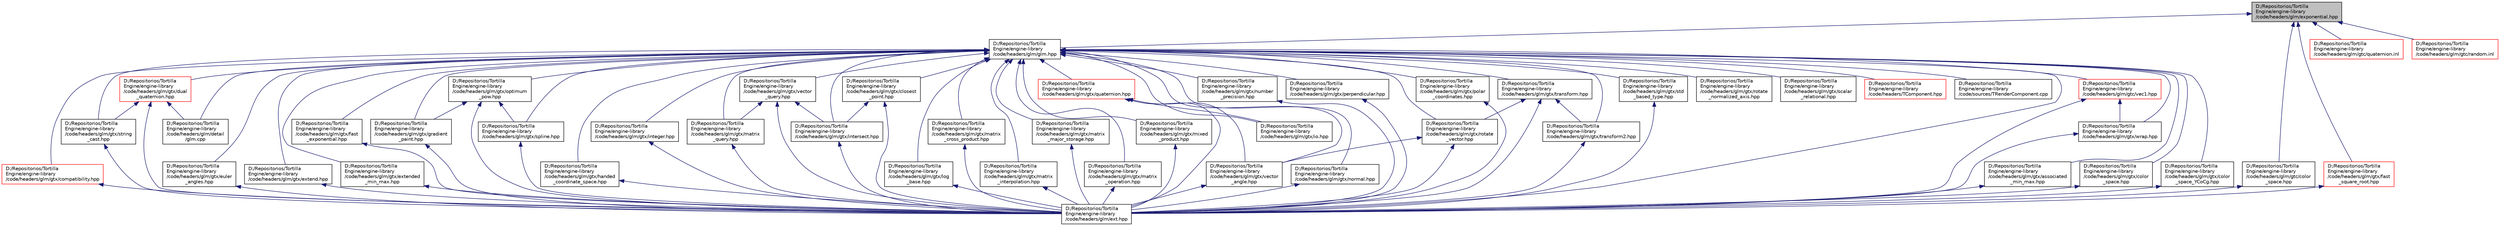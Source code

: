 digraph "D:/Repositorios/TortillaEngine/engine-library/code/headers/glm/exponential.hpp"
{
 // LATEX_PDF_SIZE
  edge [fontname="Helvetica",fontsize="10",labelfontname="Helvetica",labelfontsize="10"];
  node [fontname="Helvetica",fontsize="10",shape=record];
  Node1 [label="D:/Repositorios/Tortilla\lEngine/engine-library\l/code/headers/glm/exponential.hpp",height=0.2,width=0.4,color="black", fillcolor="grey75", style="filled", fontcolor="black",tooltip=" "];
  Node1 -> Node2 [dir="back",color="midnightblue",fontsize="10",style="solid",fontname="Helvetica"];
  Node2 [label="D:/Repositorios/Tortilla\lEngine/engine-library\l/code/headers/glm/glm.hpp",height=0.2,width=0.4,color="black", fillcolor="white", style="filled",URL="$glm_8hpp.html",tooltip=" "];
  Node2 -> Node3 [dir="back",color="midnightblue",fontsize="10",style="solid",fontname="Helvetica"];
  Node3 [label="D:/Repositorios/Tortilla\lEngine/engine-library\l/code/headers/glm/detail\l/glm.cpp",height=0.2,width=0.4,color="black", fillcolor="white", style="filled",URL="$glm_8cpp.html",tooltip=" "];
  Node2 -> Node4 [dir="back",color="midnightblue",fontsize="10",style="solid",fontname="Helvetica"];
  Node4 [label="D:/Repositorios/Tortilla\lEngine/engine-library\l/code/headers/glm/ext.hpp",height=0.2,width=0.4,color="black", fillcolor="white", style="filled",URL="$ext_8hpp.html",tooltip=" "];
  Node2 -> Node5 [dir="back",color="midnightblue",fontsize="10",style="solid",fontname="Helvetica"];
  Node5 [label="D:/Repositorios/Tortilla\lEngine/engine-library\l/code/headers/glm/gtc/vec1.hpp",height=0.2,width=0.4,color="red", fillcolor="white", style="filled",URL="$vec1_8hpp.html",tooltip=" "];
  Node5 -> Node4 [dir="back",color="midnightblue",fontsize="10",style="solid",fontname="Helvetica"];
  Node5 -> Node11 [dir="back",color="midnightblue",fontsize="10",style="solid",fontname="Helvetica"];
  Node11 [label="D:/Repositorios/Tortilla\lEngine/engine-library\l/code/headers/glm/gtx/wrap.hpp",height=0.2,width=0.4,color="black", fillcolor="white", style="filled",URL="$wrap_8hpp.html",tooltip=" "];
  Node11 -> Node4 [dir="back",color="midnightblue",fontsize="10",style="solid",fontname="Helvetica"];
  Node2 -> Node16 [dir="back",color="midnightblue",fontsize="10",style="solid",fontname="Helvetica"];
  Node16 [label="D:/Repositorios/Tortilla\lEngine/engine-library\l/code/headers/glm/gtx/associated\l_min_max.hpp",height=0.2,width=0.4,color="black", fillcolor="white", style="filled",URL="$associated__min__max_8hpp.html",tooltip=" "];
  Node16 -> Node4 [dir="back",color="midnightblue",fontsize="10",style="solid",fontname="Helvetica"];
  Node2 -> Node17 [dir="back",color="midnightblue",fontsize="10",style="solid",fontname="Helvetica"];
  Node17 [label="D:/Repositorios/Tortilla\lEngine/engine-library\l/code/headers/glm/gtx/closest\l_point.hpp",height=0.2,width=0.4,color="black", fillcolor="white", style="filled",URL="$closest__point_8hpp.html",tooltip=" "];
  Node17 -> Node4 [dir="back",color="midnightblue",fontsize="10",style="solid",fontname="Helvetica"];
  Node17 -> Node18 [dir="back",color="midnightblue",fontsize="10",style="solid",fontname="Helvetica"];
  Node18 [label="D:/Repositorios/Tortilla\lEngine/engine-library\l/code/headers/glm/gtx/intersect.hpp",height=0.2,width=0.4,color="black", fillcolor="white", style="filled",URL="$intersect_8hpp.html",tooltip=" "];
  Node18 -> Node4 [dir="back",color="midnightblue",fontsize="10",style="solid",fontname="Helvetica"];
  Node2 -> Node19 [dir="back",color="midnightblue",fontsize="10",style="solid",fontname="Helvetica"];
  Node19 [label="D:/Repositorios/Tortilla\lEngine/engine-library\l/code/headers/glm/gtx/color\l_space.hpp",height=0.2,width=0.4,color="black", fillcolor="white", style="filled",URL="$gtx_2color__space_8hpp.html",tooltip=" "];
  Node19 -> Node4 [dir="back",color="midnightblue",fontsize="10",style="solid",fontname="Helvetica"];
  Node2 -> Node20 [dir="back",color="midnightblue",fontsize="10",style="solid",fontname="Helvetica"];
  Node20 [label="D:/Repositorios/Tortilla\lEngine/engine-library\l/code/headers/glm/gtx/color\l_space_YCoCg.hpp",height=0.2,width=0.4,color="black", fillcolor="white", style="filled",URL="$color__space___y_co_cg_8hpp.html",tooltip=" "];
  Node20 -> Node4 [dir="back",color="midnightblue",fontsize="10",style="solid",fontname="Helvetica"];
  Node2 -> Node21 [dir="back",color="midnightblue",fontsize="10",style="solid",fontname="Helvetica"];
  Node21 [label="D:/Repositorios/Tortilla\lEngine/engine-library\l/code/headers/glm/gtx/compatibility.hpp",height=0.2,width=0.4,color="red", fillcolor="white", style="filled",URL="$compatibility_8hpp.html",tooltip=" "];
  Node21 -> Node4 [dir="back",color="midnightblue",fontsize="10",style="solid",fontname="Helvetica"];
  Node2 -> Node24 [dir="back",color="midnightblue",fontsize="10",style="solid",fontname="Helvetica"];
  Node24 [label="D:/Repositorios/Tortilla\lEngine/engine-library\l/code/headers/glm/gtx/dual\l_quaternion.hpp",height=0.2,width=0.4,color="red", fillcolor="white", style="filled",URL="$dual__quaternion_8hpp.html",tooltip=" "];
  Node24 -> Node3 [dir="back",color="midnightblue",fontsize="10",style="solid",fontname="Helvetica"];
  Node24 -> Node4 [dir="back",color="midnightblue",fontsize="10",style="solid",fontname="Helvetica"];
  Node24 -> Node9 [dir="back",color="midnightblue",fontsize="10",style="solid",fontname="Helvetica"];
  Node9 [label="D:/Repositorios/Tortilla\lEngine/engine-library\l/code/headers/glm/gtx/string\l_cast.hpp",height=0.2,width=0.4,color="black", fillcolor="white", style="filled",URL="$string__cast_8hpp.html",tooltip=" "];
  Node9 -> Node4 [dir="back",color="midnightblue",fontsize="10",style="solid",fontname="Helvetica"];
  Node2 -> Node23 [dir="back",color="midnightblue",fontsize="10",style="solid",fontname="Helvetica"];
  Node23 [label="D:/Repositorios/Tortilla\lEngine/engine-library\l/code/headers/glm/gtx/euler\l_angles.hpp",height=0.2,width=0.4,color="black", fillcolor="white", style="filled",URL="$euler__angles_8hpp.html",tooltip=" "];
  Node23 -> Node4 [dir="back",color="midnightblue",fontsize="10",style="solid",fontname="Helvetica"];
  Node2 -> Node28 [dir="back",color="midnightblue",fontsize="10",style="solid",fontname="Helvetica"];
  Node28 [label="D:/Repositorios/Tortilla\lEngine/engine-library\l/code/headers/glm/gtx/extend.hpp",height=0.2,width=0.4,color="black", fillcolor="white", style="filled",URL="$extend_8hpp.html",tooltip=" "];
  Node28 -> Node4 [dir="back",color="midnightblue",fontsize="10",style="solid",fontname="Helvetica"];
  Node2 -> Node29 [dir="back",color="midnightblue",fontsize="10",style="solid",fontname="Helvetica"];
  Node29 [label="D:/Repositorios/Tortilla\lEngine/engine-library\l/code/headers/glm/gtx/extended\l_min_max.hpp",height=0.2,width=0.4,color="black", fillcolor="white", style="filled",URL="$extended__min__max_8hpp.html",tooltip=" "];
  Node29 -> Node4 [dir="back",color="midnightblue",fontsize="10",style="solid",fontname="Helvetica"];
  Node2 -> Node30 [dir="back",color="midnightblue",fontsize="10",style="solid",fontname="Helvetica"];
  Node30 [label="D:/Repositorios/Tortilla\lEngine/engine-library\l/code/headers/glm/gtx/fast\l_exponential.hpp",height=0.2,width=0.4,color="black", fillcolor="white", style="filled",URL="$fast__exponential_8hpp.html",tooltip=" "];
  Node30 -> Node4 [dir="back",color="midnightblue",fontsize="10",style="solid",fontname="Helvetica"];
  Node2 -> Node31 [dir="back",color="midnightblue",fontsize="10",style="solid",fontname="Helvetica"];
  Node31 [label="D:/Repositorios/Tortilla\lEngine/engine-library\l/code/headers/glm/gtx/gradient\l_paint.hpp",height=0.2,width=0.4,color="black", fillcolor="white", style="filled",URL="$gradient__paint_8hpp.html",tooltip=" "];
  Node31 -> Node4 [dir="back",color="midnightblue",fontsize="10",style="solid",fontname="Helvetica"];
  Node2 -> Node32 [dir="back",color="midnightblue",fontsize="10",style="solid",fontname="Helvetica"];
  Node32 [label="D:/Repositorios/Tortilla\lEngine/engine-library\l/code/headers/glm/gtx/optimum\l_pow.hpp",height=0.2,width=0.4,color="black", fillcolor="white", style="filled",URL="$optimum__pow_8hpp.html",tooltip=" "];
  Node32 -> Node31 [dir="back",color="midnightblue",fontsize="10",style="solid",fontname="Helvetica"];
  Node32 -> Node4 [dir="back",color="midnightblue",fontsize="10",style="solid",fontname="Helvetica"];
  Node32 -> Node33 [dir="back",color="midnightblue",fontsize="10",style="solid",fontname="Helvetica"];
  Node33 [label="D:/Repositorios/Tortilla\lEngine/engine-library\l/code/headers/glm/gtx/spline.hpp",height=0.2,width=0.4,color="black", fillcolor="white", style="filled",URL="$spline_8hpp.html",tooltip=" "];
  Node33 -> Node4 [dir="back",color="midnightblue",fontsize="10",style="solid",fontname="Helvetica"];
  Node2 -> Node34 [dir="back",color="midnightblue",fontsize="10",style="solid",fontname="Helvetica"];
  Node34 [label="D:/Repositorios/Tortilla\lEngine/engine-library\l/code/headers/glm/gtx/handed\l_coordinate_space.hpp",height=0.2,width=0.4,color="black", fillcolor="white", style="filled",URL="$handed__coordinate__space_8hpp.html",tooltip=" "];
  Node34 -> Node4 [dir="back",color="midnightblue",fontsize="10",style="solid",fontname="Helvetica"];
  Node2 -> Node35 [dir="back",color="midnightblue",fontsize="10",style="solid",fontname="Helvetica"];
  Node35 [label="D:/Repositorios/Tortilla\lEngine/engine-library\l/code/headers/glm/gtx/integer.hpp",height=0.2,width=0.4,color="black", fillcolor="white", style="filled",URL="$gtx_2integer_8hpp.html",tooltip=" "];
  Node35 -> Node4 [dir="back",color="midnightblue",fontsize="10",style="solid",fontname="Helvetica"];
  Node2 -> Node18 [dir="back",color="midnightblue",fontsize="10",style="solid",fontname="Helvetica"];
  Node2 -> Node36 [dir="back",color="midnightblue",fontsize="10",style="solid",fontname="Helvetica"];
  Node36 [label="D:/Repositorios/Tortilla\lEngine/engine-library\l/code/headers/glm/gtx/vector\l_query.hpp",height=0.2,width=0.4,color="black", fillcolor="white", style="filled",URL="$vector__query_8hpp.html",tooltip=" "];
  Node36 -> Node18 [dir="back",color="midnightblue",fontsize="10",style="solid",fontname="Helvetica"];
  Node36 -> Node37 [dir="back",color="midnightblue",fontsize="10",style="solid",fontname="Helvetica"];
  Node37 [label="D:/Repositorios/Tortilla\lEngine/engine-library\l/code/headers/glm/gtx/matrix\l_query.hpp",height=0.2,width=0.4,color="black", fillcolor="white", style="filled",URL="$matrix__query_8hpp.html",tooltip=" "];
  Node37 -> Node4 [dir="back",color="midnightblue",fontsize="10",style="solid",fontname="Helvetica"];
  Node36 -> Node4 [dir="back",color="midnightblue",fontsize="10",style="solid",fontname="Helvetica"];
  Node2 -> Node38 [dir="back",color="midnightblue",fontsize="10",style="solid",fontname="Helvetica"];
  Node38 [label="D:/Repositorios/Tortilla\lEngine/engine-library\l/code/headers/glm/gtx/log\l_base.hpp",height=0.2,width=0.4,color="black", fillcolor="white", style="filled",URL="$log__base_8hpp.html",tooltip=" "];
  Node38 -> Node4 [dir="back",color="midnightblue",fontsize="10",style="solid",fontname="Helvetica"];
  Node2 -> Node39 [dir="back",color="midnightblue",fontsize="10",style="solid",fontname="Helvetica"];
  Node39 [label="D:/Repositorios/Tortilla\lEngine/engine-library\l/code/headers/glm/gtx/matrix\l_cross_product.hpp",height=0.2,width=0.4,color="black", fillcolor="white", style="filled",URL="$matrix__cross__product_8hpp.html",tooltip=" "];
  Node39 -> Node4 [dir="back",color="midnightblue",fontsize="10",style="solid",fontname="Helvetica"];
  Node2 -> Node40 [dir="back",color="midnightblue",fontsize="10",style="solid",fontname="Helvetica"];
  Node40 [label="D:/Repositorios/Tortilla\lEngine/engine-library\l/code/headers/glm/gtx/matrix\l_interpolation.hpp",height=0.2,width=0.4,color="black", fillcolor="white", style="filled",URL="$matrix__interpolation_8hpp.html",tooltip=" "];
  Node40 -> Node4 [dir="back",color="midnightblue",fontsize="10",style="solid",fontname="Helvetica"];
  Node2 -> Node41 [dir="back",color="midnightblue",fontsize="10",style="solid",fontname="Helvetica"];
  Node41 [label="D:/Repositorios/Tortilla\lEngine/engine-library\l/code/headers/glm/gtx/matrix\l_major_storage.hpp",height=0.2,width=0.4,color="black", fillcolor="white", style="filled",URL="$matrix__major__storage_8hpp.html",tooltip=" "];
  Node41 -> Node4 [dir="back",color="midnightblue",fontsize="10",style="solid",fontname="Helvetica"];
  Node2 -> Node42 [dir="back",color="midnightblue",fontsize="10",style="solid",fontname="Helvetica"];
  Node42 [label="D:/Repositorios/Tortilla\lEngine/engine-library\l/code/headers/glm/gtx/matrix\l_operation.hpp",height=0.2,width=0.4,color="black", fillcolor="white", style="filled",URL="$matrix__operation_8hpp.html",tooltip=" "];
  Node42 -> Node4 [dir="back",color="midnightblue",fontsize="10",style="solid",fontname="Helvetica"];
  Node2 -> Node37 [dir="back",color="midnightblue",fontsize="10",style="solid",fontname="Helvetica"];
  Node2 -> Node43 [dir="back",color="midnightblue",fontsize="10",style="solid",fontname="Helvetica"];
  Node43 [label="D:/Repositorios/Tortilla\lEngine/engine-library\l/code/headers/glm/gtx/mixed\l_product.hpp",height=0.2,width=0.4,color="black", fillcolor="white", style="filled",URL="$mixed__product_8hpp.html",tooltip=" "];
  Node43 -> Node4 [dir="back",color="midnightblue",fontsize="10",style="solid",fontname="Helvetica"];
  Node2 -> Node44 [dir="back",color="midnightblue",fontsize="10",style="solid",fontname="Helvetica"];
  Node44 [label="D:/Repositorios/Tortilla\lEngine/engine-library\l/code/headers/glm/gtx/quaternion.hpp",height=0.2,width=0.4,color="red", fillcolor="white", style="filled",URL="$gtx_2quaternion_8hpp.html",tooltip=" "];
  Node44 -> Node4 [dir="back",color="midnightblue",fontsize="10",style="solid",fontname="Helvetica"];
  Node44 -> Node46 [dir="back",color="midnightblue",fontsize="10",style="solid",fontname="Helvetica"];
  Node46 [label="D:/Repositorios/Tortilla\lEngine/engine-library\l/code/headers/glm/gtx/vector\l_angle.hpp",height=0.2,width=0.4,color="black", fillcolor="white", style="filled",URL="$vector__angle_8hpp.html",tooltip=" "];
  Node46 -> Node4 [dir="back",color="midnightblue",fontsize="10",style="solid",fontname="Helvetica"];
  Node44 -> Node27 [dir="back",color="midnightblue",fontsize="10",style="solid",fontname="Helvetica"];
  Node27 [label="D:/Repositorios/Tortilla\lEngine/engine-library\l/code/headers/glm/gtx/io.hpp",height=0.2,width=0.4,color="black", fillcolor="white", style="filled",URL="$io_8hpp.html",tooltip=" "];
  Node2 -> Node47 [dir="back",color="midnightblue",fontsize="10",style="solid",fontname="Helvetica"];
  Node47 [label="D:/Repositorios/Tortilla\lEngine/engine-library\l/code/headers/glm/gtx/normal.hpp",height=0.2,width=0.4,color="black", fillcolor="white", style="filled",URL="$normal_8hpp.html",tooltip=" "];
  Node47 -> Node4 [dir="back",color="midnightblue",fontsize="10",style="solid",fontname="Helvetica"];
  Node2 -> Node8 [dir="back",color="midnightblue",fontsize="10",style="solid",fontname="Helvetica"];
  Node8 [label="D:/Repositorios/Tortilla\lEngine/engine-library\l/code/headers/glm/gtx/number\l_precision.hpp",height=0.2,width=0.4,color="black", fillcolor="white", style="filled",URL="$number__precision_8hpp.html",tooltip=" "];
  Node8 -> Node4 [dir="back",color="midnightblue",fontsize="10",style="solid",fontname="Helvetica"];
  Node2 -> Node48 [dir="back",color="midnightblue",fontsize="10",style="solid",fontname="Helvetica"];
  Node48 [label="D:/Repositorios/Tortilla\lEngine/engine-library\l/code/headers/glm/gtx/perpendicular.hpp",height=0.2,width=0.4,color="black", fillcolor="white", style="filled",URL="$perpendicular_8hpp.html",tooltip=" "];
  Node48 -> Node4 [dir="back",color="midnightblue",fontsize="10",style="solid",fontname="Helvetica"];
  Node2 -> Node49 [dir="back",color="midnightblue",fontsize="10",style="solid",fontname="Helvetica"];
  Node49 [label="D:/Repositorios/Tortilla\lEngine/engine-library\l/code/headers/glm/gtx/polar\l_coordinates.hpp",height=0.2,width=0.4,color="black", fillcolor="white", style="filled",URL="$polar__coordinates_8hpp.html",tooltip=" "];
  Node49 -> Node4 [dir="back",color="midnightblue",fontsize="10",style="solid",fontname="Helvetica"];
  Node2 -> Node50 [dir="back",color="midnightblue",fontsize="10",style="solid",fontname="Helvetica"];
  Node50 [label="D:/Repositorios/Tortilla\lEngine/engine-library\l/code/headers/glm/gtx/rotate\l_vector.hpp",height=0.2,width=0.4,color="black", fillcolor="white", style="filled",URL="$rotate__vector_8hpp.html",tooltip=" "];
  Node50 -> Node4 [dir="back",color="midnightblue",fontsize="10",style="solid",fontname="Helvetica"];
  Node50 -> Node46 [dir="back",color="midnightblue",fontsize="10",style="solid",fontname="Helvetica"];
  Node2 -> Node51 [dir="back",color="midnightblue",fontsize="10",style="solid",fontname="Helvetica"];
  Node51 [label="D:/Repositorios/Tortilla\lEngine/engine-library\l/code/headers/glm/gtx/transform.hpp",height=0.2,width=0.4,color="black", fillcolor="white", style="filled",URL="$transform_8hpp.html",tooltip=" "];
  Node51 -> Node50 [dir="back",color="midnightblue",fontsize="10",style="solid",fontname="Helvetica"];
  Node51 -> Node4 [dir="back",color="midnightblue",fontsize="10",style="solid",fontname="Helvetica"];
  Node51 -> Node52 [dir="back",color="midnightblue",fontsize="10",style="solid",fontname="Helvetica"];
  Node52 [label="D:/Repositorios/Tortilla\lEngine/engine-library\l/code/headers/glm/gtx/transform2.hpp",height=0.2,width=0.4,color="black", fillcolor="white", style="filled",URL="$transform2_8hpp.html",tooltip=" "];
  Node52 -> Node4 [dir="back",color="midnightblue",fontsize="10",style="solid",fontname="Helvetica"];
  Node2 -> Node33 [dir="back",color="midnightblue",fontsize="10",style="solid",fontname="Helvetica"];
  Node2 -> Node53 [dir="back",color="midnightblue",fontsize="10",style="solid",fontname="Helvetica"];
  Node53 [label="D:/Repositorios/Tortilla\lEngine/engine-library\l/code/headers/glm/gtx/std\l_based_type.hpp",height=0.2,width=0.4,color="black", fillcolor="white", style="filled",URL="$std__based__type_8hpp.html",tooltip=" "];
  Node53 -> Node4 [dir="back",color="midnightblue",fontsize="10",style="solid",fontname="Helvetica"];
  Node2 -> Node9 [dir="back",color="midnightblue",fontsize="10",style="solid",fontname="Helvetica"];
  Node2 -> Node52 [dir="back",color="midnightblue",fontsize="10",style="solid",fontname="Helvetica"];
  Node2 -> Node46 [dir="back",color="midnightblue",fontsize="10",style="solid",fontname="Helvetica"];
  Node2 -> Node11 [dir="back",color="midnightblue",fontsize="10",style="solid",fontname="Helvetica"];
  Node2 -> Node27 [dir="back",color="midnightblue",fontsize="10",style="solid",fontname="Helvetica"];
  Node2 -> Node54 [dir="back",color="midnightblue",fontsize="10",style="solid",fontname="Helvetica"];
  Node54 [label="D:/Repositorios/Tortilla\lEngine/engine-library\l/code/headers/glm/gtx/rotate\l_normalized_axis.hpp",height=0.2,width=0.4,color="black", fillcolor="white", style="filled",URL="$rotate__normalized__axis_8hpp.html",tooltip=" "];
  Node2 -> Node55 [dir="back",color="midnightblue",fontsize="10",style="solid",fontname="Helvetica"];
  Node55 [label="D:/Repositorios/Tortilla\lEngine/engine-library\l/code/headers/glm/gtx/scalar\l_relational.hpp",height=0.2,width=0.4,color="black", fillcolor="white", style="filled",URL="$scalar__relational_8hpp.html",tooltip=" "];
  Node2 -> Node56 [dir="back",color="midnightblue",fontsize="10",style="solid",fontname="Helvetica"];
  Node56 [label="D:/Repositorios/Tortilla\lEngine/engine-library\l/code/headers/TComponent.hpp",height=0.2,width=0.4,color="red", fillcolor="white", style="filled",URL="$_t_component_8hpp.html",tooltip=" "];
  Node2 -> Node66 [dir="back",color="midnightblue",fontsize="10",style="solid",fontname="Helvetica"];
  Node66 [label="D:/Repositorios/Tortilla\lEngine/engine-library\l/code/sources/TRenderComponent.cpp",height=0.2,width=0.4,color="black", fillcolor="white", style="filled",URL="$_t_render_component_8cpp.html",tooltip=" "];
  Node1 -> Node84 [dir="back",color="midnightblue",fontsize="10",style="solid",fontname="Helvetica"];
  Node84 [label="D:/Repositorios/Tortilla\lEngine/engine-library\l/code/headers/glm/gtc/color\l_space.hpp",height=0.2,width=0.4,color="black", fillcolor="white", style="filled",URL="$gtc_2color__space_8hpp.html",tooltip=" "];
  Node84 -> Node4 [dir="back",color="midnightblue",fontsize="10",style="solid",fontname="Helvetica"];
  Node1 -> Node85 [dir="back",color="midnightblue",fontsize="10",style="solid",fontname="Helvetica"];
  Node85 [label="D:/Repositorios/Tortilla\lEngine/engine-library\l/code/headers/glm/gtc/quaternion.inl",height=0.2,width=0.4,color="red", fillcolor="white", style="filled",URL="$gtc_2quaternion_8inl.html",tooltip=" "];
  Node1 -> Node91 [dir="back",color="midnightblue",fontsize="10",style="solid",fontname="Helvetica"];
  Node91 [label="D:/Repositorios/Tortilla\lEngine/engine-library\l/code/headers/glm/gtc/random.inl",height=0.2,width=0.4,color="red", fillcolor="white", style="filled",URL="$random_8inl.html",tooltip=" "];
  Node1 -> Node93 [dir="back",color="midnightblue",fontsize="10",style="solid",fontname="Helvetica"];
  Node93 [label="D:/Repositorios/Tortilla\lEngine/engine-library\l/code/headers/glm/gtx/fast\l_square_root.hpp",height=0.2,width=0.4,color="red", fillcolor="white", style="filled",URL="$fast__square__root_8hpp.html",tooltip=" "];
  Node93 -> Node4 [dir="back",color="midnightblue",fontsize="10",style="solid",fontname="Helvetica"];
}
